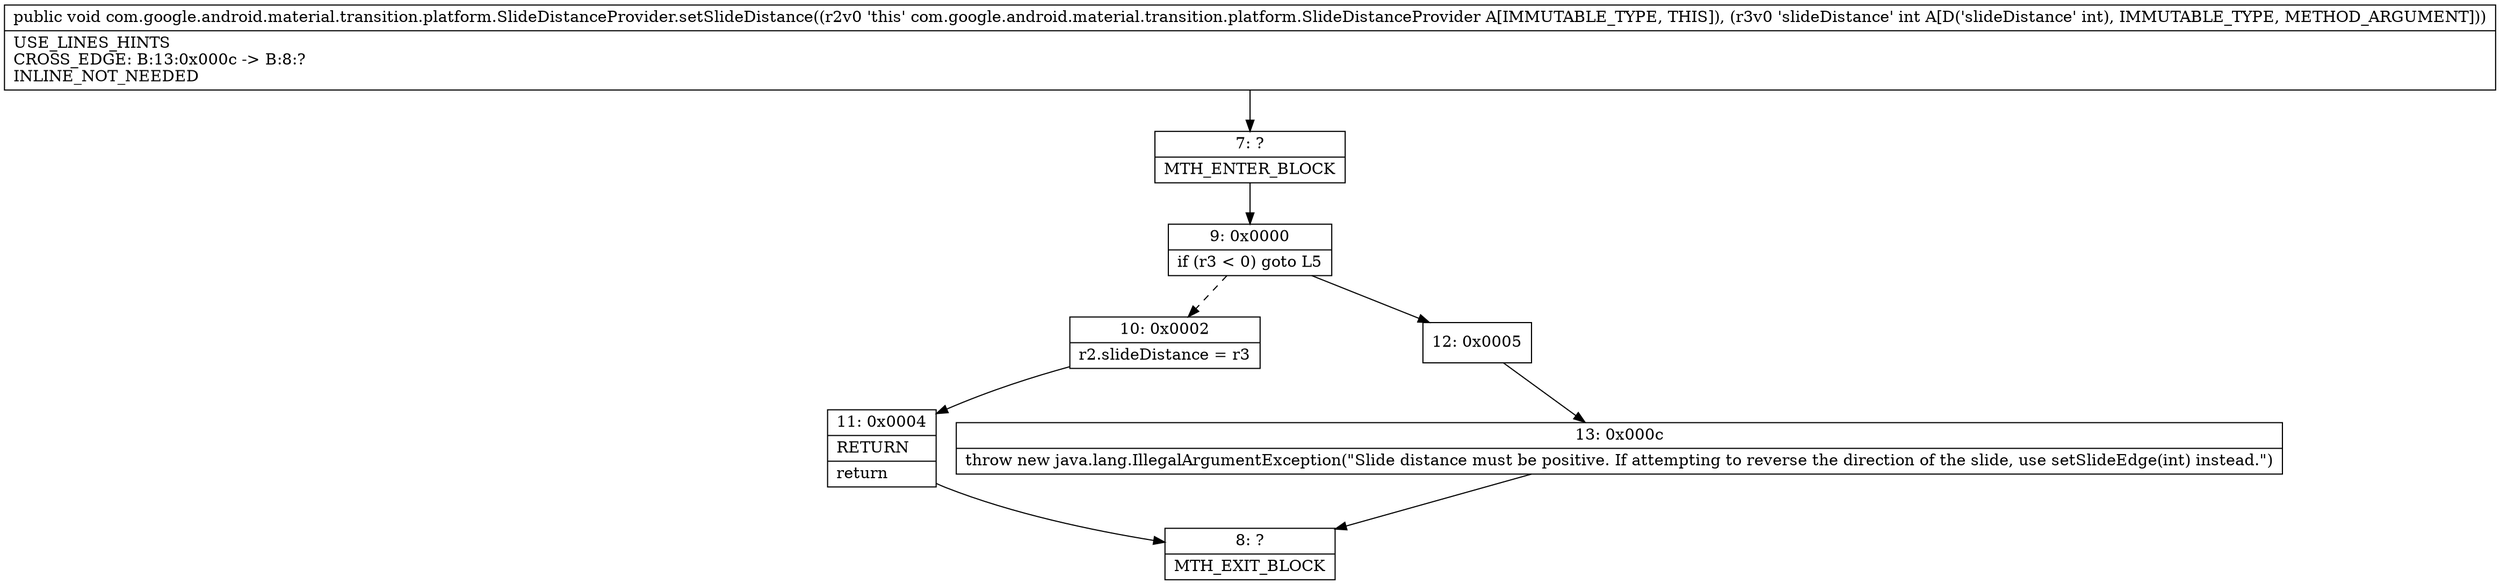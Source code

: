 digraph "CFG forcom.google.android.material.transition.platform.SlideDistanceProvider.setSlideDistance(I)V" {
Node_7 [shape=record,label="{7\:\ ?|MTH_ENTER_BLOCK\l}"];
Node_9 [shape=record,label="{9\:\ 0x0000|if (r3 \< 0) goto L5\l}"];
Node_10 [shape=record,label="{10\:\ 0x0002|r2.slideDistance = r3\l}"];
Node_11 [shape=record,label="{11\:\ 0x0004|RETURN\l|return\l}"];
Node_8 [shape=record,label="{8\:\ ?|MTH_EXIT_BLOCK\l}"];
Node_12 [shape=record,label="{12\:\ 0x0005}"];
Node_13 [shape=record,label="{13\:\ 0x000c|throw new java.lang.IllegalArgumentException(\"Slide distance must be positive. If attempting to reverse the direction of the slide, use setSlideEdge(int) instead.\")\l}"];
MethodNode[shape=record,label="{public void com.google.android.material.transition.platform.SlideDistanceProvider.setSlideDistance((r2v0 'this' com.google.android.material.transition.platform.SlideDistanceProvider A[IMMUTABLE_TYPE, THIS]), (r3v0 'slideDistance' int A[D('slideDistance' int), IMMUTABLE_TYPE, METHOD_ARGUMENT]))  | USE_LINES_HINTS\lCROSS_EDGE: B:13:0x000c \-\> B:8:?\lINLINE_NOT_NEEDED\l}"];
MethodNode -> Node_7;Node_7 -> Node_9;
Node_9 -> Node_10[style=dashed];
Node_9 -> Node_12;
Node_10 -> Node_11;
Node_11 -> Node_8;
Node_12 -> Node_13;
Node_13 -> Node_8;
}

